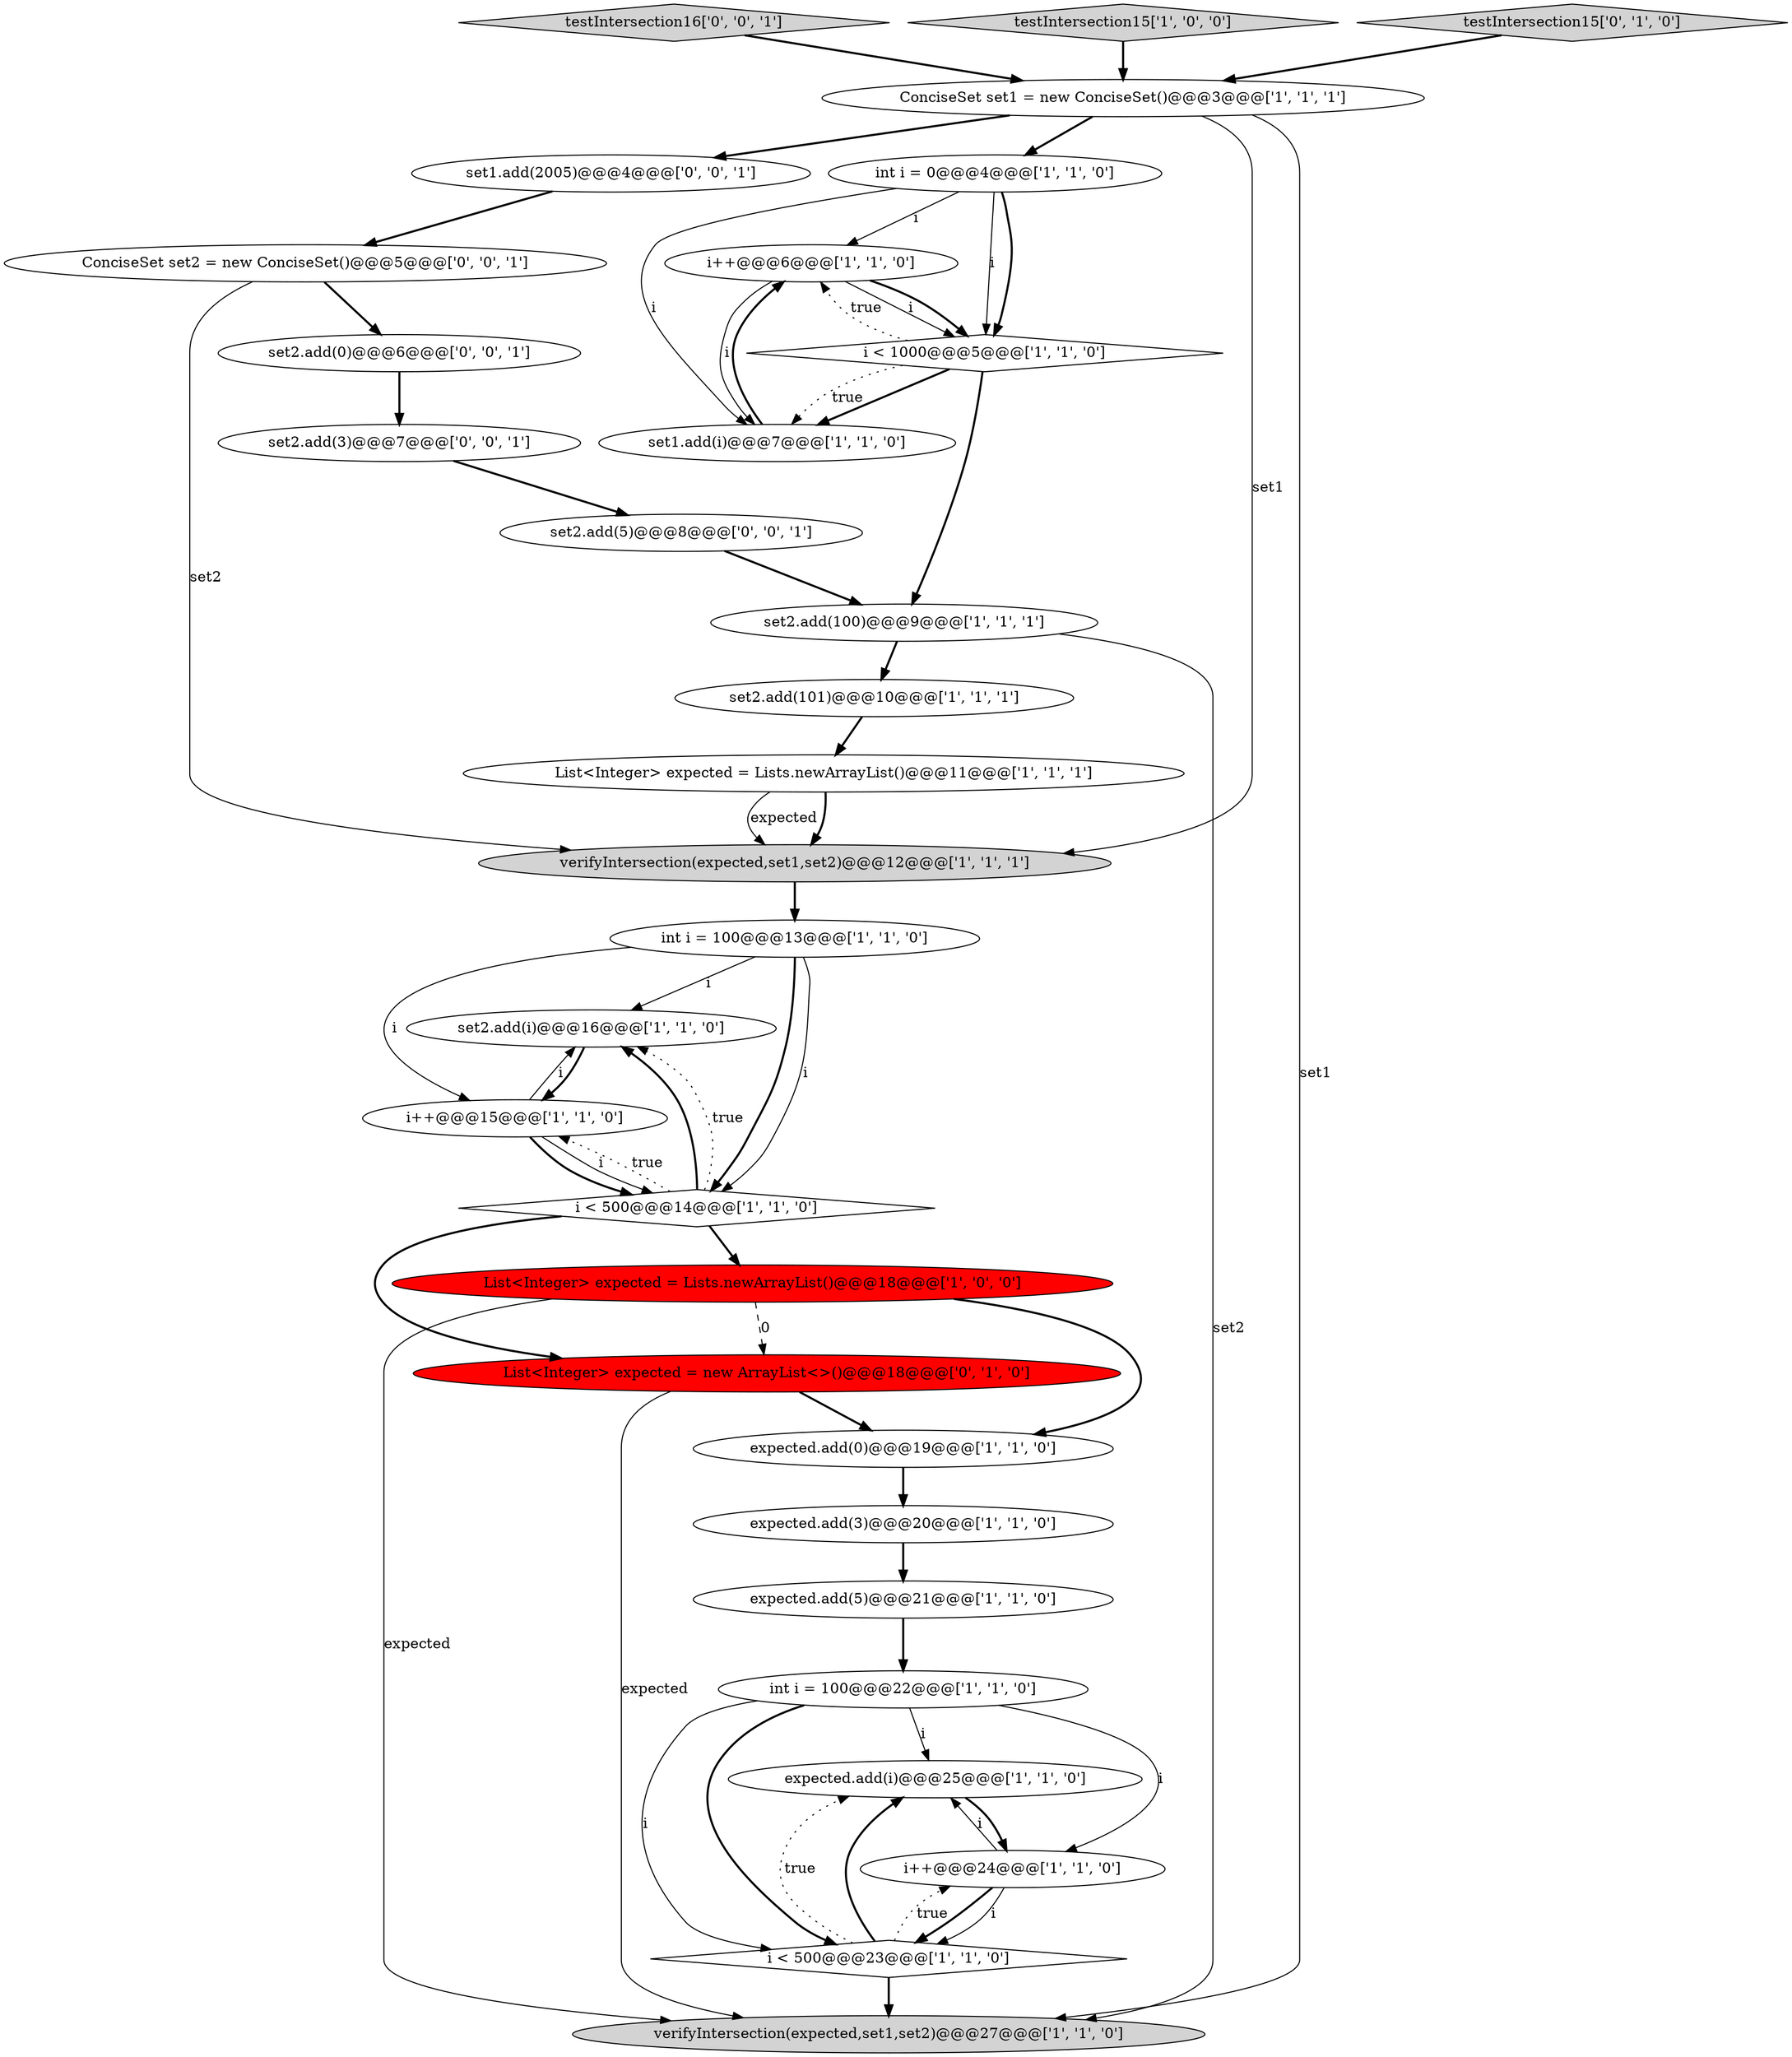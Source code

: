digraph {
10 [style = filled, label = "List<Integer> expected = Lists.newArrayList()@@@11@@@['1', '1', '1']", fillcolor = white, shape = ellipse image = "AAA0AAABBB1BBB"];
0 [style = filled, label = "verifyIntersection(expected,set1,set2)@@@12@@@['1', '1', '1']", fillcolor = lightgray, shape = ellipse image = "AAA0AAABBB1BBB"];
8 [style = filled, label = "expected.add(i)@@@25@@@['1', '1', '0']", fillcolor = white, shape = ellipse image = "AAA0AAABBB1BBB"];
16 [style = filled, label = "set2.add(i)@@@16@@@['1', '1', '0']", fillcolor = white, shape = ellipse image = "AAA0AAABBB1BBB"];
19 [style = filled, label = "i < 500@@@23@@@['1', '1', '0']", fillcolor = white, shape = diamond image = "AAA0AAABBB1BBB"];
14 [style = filled, label = "i++@@@15@@@['1', '1', '0']", fillcolor = white, shape = ellipse image = "AAA0AAABBB1BBB"];
1 [style = filled, label = "i < 500@@@14@@@['1', '1', '0']", fillcolor = white, shape = diamond image = "AAA0AAABBB1BBB"];
30 [style = filled, label = "ConciseSet set2 = new ConciseSet()@@@5@@@['0', '0', '1']", fillcolor = white, shape = ellipse image = "AAA0AAABBB3BBB"];
15 [style = filled, label = "expected.add(0)@@@19@@@['1', '1', '0']", fillcolor = white, shape = ellipse image = "AAA0AAABBB1BBB"];
3 [style = filled, label = "int i = 100@@@22@@@['1', '1', '0']", fillcolor = white, shape = ellipse image = "AAA0AAABBB1BBB"];
21 [style = filled, label = "List<Integer> expected = Lists.newArrayList()@@@18@@@['1', '0', '0']", fillcolor = red, shape = ellipse image = "AAA1AAABBB1BBB"];
23 [style = filled, label = "List<Integer> expected = new ArrayList<>()@@@18@@@['0', '1', '0']", fillcolor = red, shape = ellipse image = "AAA1AAABBB2BBB"];
25 [style = filled, label = "testIntersection16['0', '0', '1']", fillcolor = lightgray, shape = diamond image = "AAA0AAABBB3BBB"];
28 [style = filled, label = "set1.add(2005)@@@4@@@['0', '0', '1']", fillcolor = white, shape = ellipse image = "AAA0AAABBB3BBB"];
11 [style = filled, label = "set2.add(100)@@@9@@@['1', '1', '1']", fillcolor = white, shape = ellipse image = "AAA0AAABBB1BBB"];
5 [style = filled, label = "set2.add(101)@@@10@@@['1', '1', '1']", fillcolor = white, shape = ellipse image = "AAA0AAABBB1BBB"];
29 [style = filled, label = "set2.add(5)@@@8@@@['0', '0', '1']", fillcolor = white, shape = ellipse image = "AAA0AAABBB3BBB"];
2 [style = filled, label = "expected.add(5)@@@21@@@['1', '1', '0']", fillcolor = white, shape = ellipse image = "AAA0AAABBB1BBB"];
22 [style = filled, label = "i++@@@6@@@['1', '1', '0']", fillcolor = white, shape = ellipse image = "AAA0AAABBB1BBB"];
12 [style = filled, label = "i++@@@24@@@['1', '1', '0']", fillcolor = white, shape = ellipse image = "AAA0AAABBB1BBB"];
18 [style = filled, label = "verifyIntersection(expected,set1,set2)@@@27@@@['1', '1', '0']", fillcolor = lightgray, shape = ellipse image = "AAA0AAABBB1BBB"];
17 [style = filled, label = "testIntersection15['1', '0', '0']", fillcolor = lightgray, shape = diamond image = "AAA0AAABBB1BBB"];
13 [style = filled, label = "i < 1000@@@5@@@['1', '1', '0']", fillcolor = white, shape = diamond image = "AAA0AAABBB1BBB"];
9 [style = filled, label = "set1.add(i)@@@7@@@['1', '1', '0']", fillcolor = white, shape = ellipse image = "AAA0AAABBB1BBB"];
6 [style = filled, label = "int i = 0@@@4@@@['1', '1', '0']", fillcolor = white, shape = ellipse image = "AAA0AAABBB1BBB"];
20 [style = filled, label = "int i = 100@@@13@@@['1', '1', '0']", fillcolor = white, shape = ellipse image = "AAA0AAABBB1BBB"];
27 [style = filled, label = "set2.add(3)@@@7@@@['0', '0', '1']", fillcolor = white, shape = ellipse image = "AAA0AAABBB3BBB"];
26 [style = filled, label = "set2.add(0)@@@6@@@['0', '0', '1']", fillcolor = white, shape = ellipse image = "AAA0AAABBB3BBB"];
24 [style = filled, label = "testIntersection15['0', '1', '0']", fillcolor = lightgray, shape = diamond image = "AAA0AAABBB2BBB"];
4 [style = filled, label = "ConciseSet set1 = new ConciseSet()@@@3@@@['1', '1', '1']", fillcolor = white, shape = ellipse image = "AAA0AAABBB1BBB"];
7 [style = filled, label = "expected.add(3)@@@20@@@['1', '1', '0']", fillcolor = white, shape = ellipse image = "AAA0AAABBB1BBB"];
9->22 [style = bold, label=""];
5->10 [style = bold, label=""];
6->9 [style = solid, label="i"];
19->18 [style = bold, label=""];
15->7 [style = bold, label=""];
28->30 [style = bold, label=""];
12->19 [style = solid, label="i"];
4->6 [style = bold, label=""];
3->19 [style = solid, label="i"];
21->15 [style = bold, label=""];
2->3 [style = bold, label=""];
22->13 [style = solid, label="i"];
3->8 [style = solid, label="i"];
30->26 [style = bold, label=""];
20->14 [style = solid, label="i"];
17->4 [style = bold, label=""];
23->15 [style = bold, label=""];
12->8 [style = solid, label="i"];
25->4 [style = bold, label=""];
19->12 [style = dotted, label="true"];
1->14 [style = dotted, label="true"];
20->1 [style = bold, label=""];
13->11 [style = bold, label=""];
6->13 [style = solid, label="i"];
19->8 [style = dotted, label="true"];
19->8 [style = bold, label=""];
14->1 [style = bold, label=""];
1->23 [style = bold, label=""];
4->28 [style = bold, label=""];
22->9 [style = solid, label="i"];
14->16 [style = solid, label="i"];
3->12 [style = solid, label="i"];
11->5 [style = bold, label=""];
26->27 [style = bold, label=""];
11->18 [style = solid, label="set2"];
24->4 [style = bold, label=""];
29->11 [style = bold, label=""];
13->22 [style = dotted, label="true"];
3->19 [style = bold, label=""];
23->18 [style = solid, label="expected"];
20->16 [style = solid, label="i"];
1->16 [style = bold, label=""];
1->21 [style = bold, label=""];
7->2 [style = bold, label=""];
30->0 [style = solid, label="set2"];
6->13 [style = bold, label=""];
10->0 [style = bold, label=""];
14->1 [style = solid, label="i"];
20->1 [style = solid, label="i"];
16->14 [style = bold, label=""];
0->20 [style = bold, label=""];
6->22 [style = solid, label="i"];
10->0 [style = solid, label="expected"];
1->16 [style = dotted, label="true"];
13->9 [style = bold, label=""];
27->29 [style = bold, label=""];
4->18 [style = solid, label="set1"];
12->19 [style = bold, label=""];
21->23 [style = dashed, label="0"];
21->18 [style = solid, label="expected"];
8->12 [style = bold, label=""];
22->13 [style = bold, label=""];
4->0 [style = solid, label="set1"];
13->9 [style = dotted, label="true"];
}
